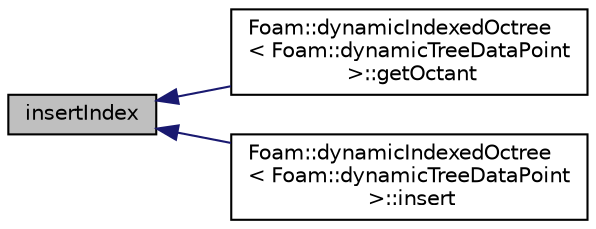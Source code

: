 digraph "insertIndex"
{
  bgcolor="transparent";
  edge [fontname="Helvetica",fontsize="10",labelfontname="Helvetica",labelfontsize="10"];
  node [fontname="Helvetica",fontsize="10",shape=record];
  rankdir="LR";
  Node80 [label="insertIndex",height=0.2,width=0.4,color="black", fillcolor="grey75", style="filled", fontcolor="black"];
  Node80 -> Node81 [dir="back",color="midnightblue",fontsize="10",style="solid",fontname="Helvetica"];
  Node81 [label="Foam::dynamicIndexedOctree\l\< Foam::dynamicTreeDataPoint\l \>::getOctant",height=0.2,width=0.4,color="black",URL="$a26745.html#a36994951ee6485ae76d974d51f6fc871"];
  Node80 -> Node82 [dir="back",color="midnightblue",fontsize="10",style="solid",fontname="Helvetica"];
  Node82 [label="Foam::dynamicIndexedOctree\l\< Foam::dynamicTreeDataPoint\l \>::insert",height=0.2,width=0.4,color="black",URL="$a26745.html#ad2609d6744394bb17ad08188c6956fc9",tooltip="Insert a new object into the tree. "];
}
